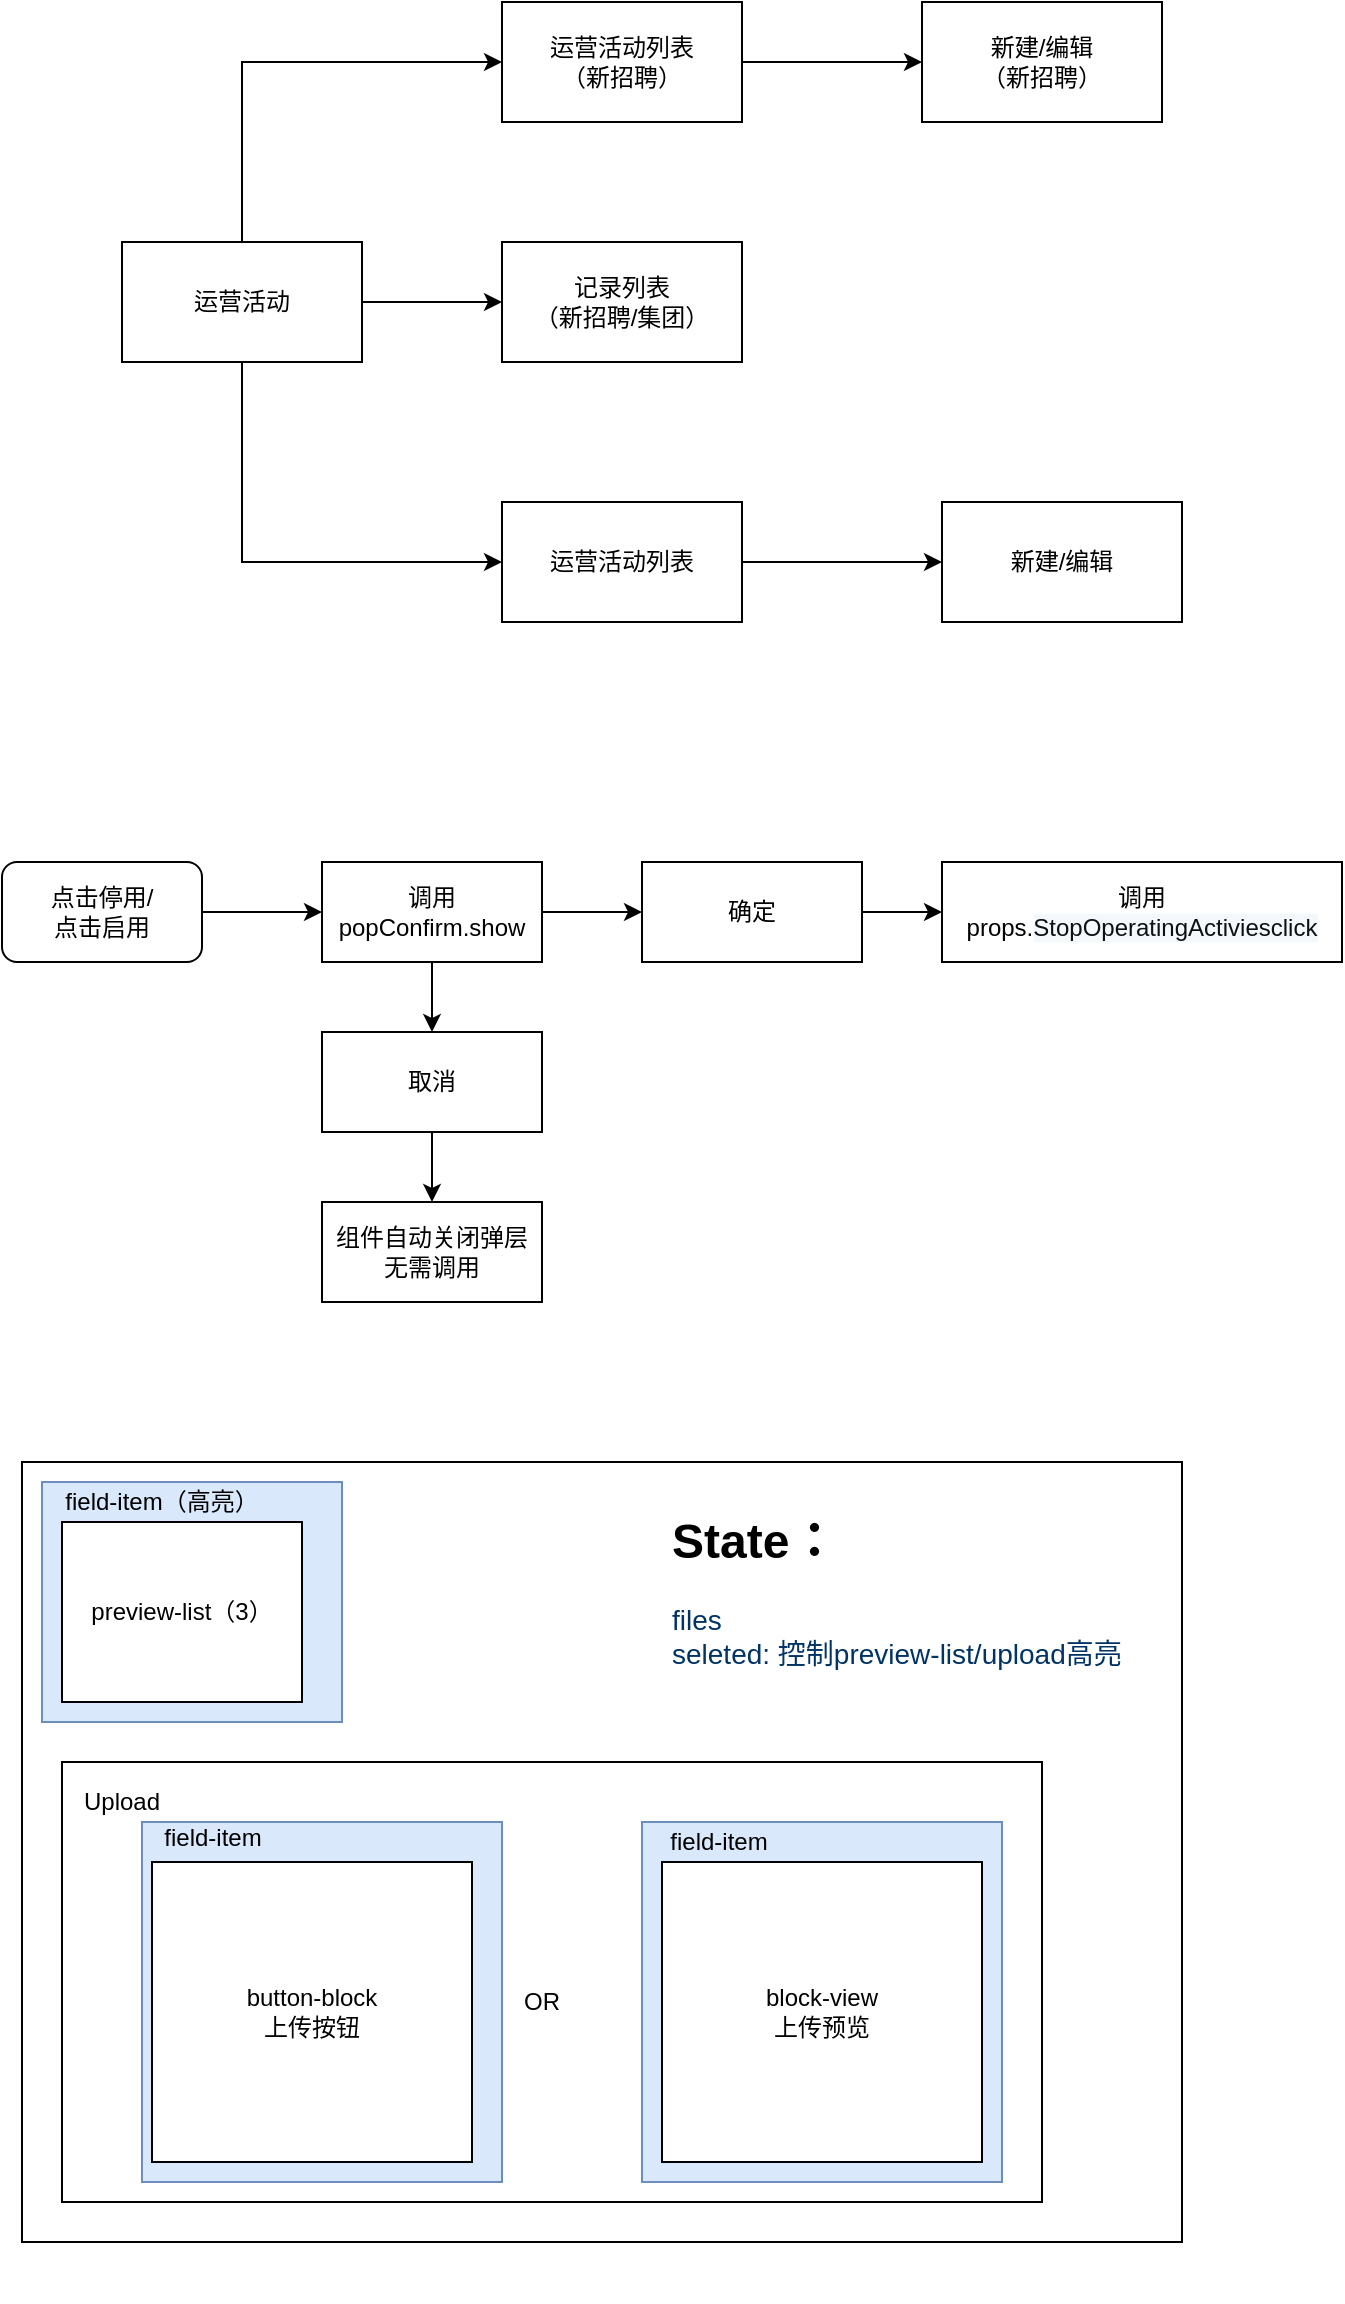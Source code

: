 <mxfile version="14.9.2" type="github">
  <diagram id="uQdcCLFuXmKUxZTlDSwe" name="Page-1">
    <mxGraphModel dx="815" dy="454" grid="1" gridSize="10" guides="1" tooltips="1" connect="1" arrows="1" fold="1" page="1" pageScale="1" pageWidth="827" pageHeight="1169" math="0" shadow="0">
      <root>
        <mxCell id="0" />
        <mxCell id="1" parent="0" />
        <mxCell id="zeRPtV-9chm9f-WD7Bdk-11" value="" style="rounded=0;whiteSpace=wrap;html=1;" vertex="1" parent="1">
          <mxGeometry x="20" y="750" width="580" height="390" as="geometry" />
        </mxCell>
        <mxCell id="zeRPtV-9chm9f-WD7Bdk-1" value="" style="rounded=0;whiteSpace=wrap;html=1;" vertex="1" parent="1">
          <mxGeometry x="40" y="900" width="490" height="220" as="geometry" />
        </mxCell>
        <mxCell id="zeRPtV-9chm9f-WD7Bdk-29" value="" style="rounded=0;whiteSpace=wrap;html=1;fillColor=#dae8fc;strokeColor=#6c8ebf;" vertex="1" parent="1">
          <mxGeometry x="330" y="930" width="180" height="180" as="geometry" />
        </mxCell>
        <mxCell id="zeRPtV-9chm9f-WD7Bdk-17" value="" style="group" vertex="1" connectable="0" parent="1">
          <mxGeometry x="30" y="760" width="150" height="120" as="geometry" />
        </mxCell>
        <mxCell id="zeRPtV-9chm9f-WD7Bdk-14" value="" style="rounded=0;whiteSpace=wrap;html=1;fillColor=#dae8fc;strokeColor=#6c8ebf;" vertex="1" parent="zeRPtV-9chm9f-WD7Bdk-17">
          <mxGeometry width="150" height="120" as="geometry" />
        </mxCell>
        <mxCell id="zeRPtV-9chm9f-WD7Bdk-16" value="field-item（高亮）" style="text;html=1;strokeColor=none;fillColor=none;align=center;verticalAlign=middle;whiteSpace=wrap;rounded=0;" vertex="1" parent="zeRPtV-9chm9f-WD7Bdk-17">
          <mxGeometry width="120" height="20" as="geometry" />
        </mxCell>
        <mxCell id="j6MkGg1ogtxynCnO4_IL-4" style="edgeStyle=orthogonalEdgeStyle;rounded=0;orthogonalLoop=1;jettySize=auto;html=1;exitX=0.5;exitY=0;exitDx=0;exitDy=0;entryX=0;entryY=0.5;entryDx=0;entryDy=0;" parent="1" source="j6MkGg1ogtxynCnO4_IL-1" target="j6MkGg1ogtxynCnO4_IL-2" edge="1">
          <mxGeometry relative="1" as="geometry" />
        </mxCell>
        <mxCell id="j6MkGg1ogtxynCnO4_IL-5" style="edgeStyle=orthogonalEdgeStyle;rounded=0;orthogonalLoop=1;jettySize=auto;html=1;exitX=0.5;exitY=1;exitDx=0;exitDy=0;entryX=0;entryY=0.5;entryDx=0;entryDy=0;" parent="1" source="j6MkGg1ogtxynCnO4_IL-1" target="j6MkGg1ogtxynCnO4_IL-3" edge="1">
          <mxGeometry relative="1" as="geometry" />
        </mxCell>
        <mxCell id="j6MkGg1ogtxynCnO4_IL-11" style="edgeStyle=orthogonalEdgeStyle;rounded=0;orthogonalLoop=1;jettySize=auto;html=1;exitX=1;exitY=0.5;exitDx=0;exitDy=0;entryX=0;entryY=0.5;entryDx=0;entryDy=0;" parent="1" source="j6MkGg1ogtxynCnO4_IL-1" target="j6MkGg1ogtxynCnO4_IL-10" edge="1">
          <mxGeometry relative="1" as="geometry" />
        </mxCell>
        <mxCell id="j6MkGg1ogtxynCnO4_IL-1" value="运营活动" style="rounded=0;whiteSpace=wrap;html=1;" parent="1" vertex="1">
          <mxGeometry x="70" y="140" width="120" height="60" as="geometry" />
        </mxCell>
        <mxCell id="j6MkGg1ogtxynCnO4_IL-7" style="edgeStyle=orthogonalEdgeStyle;rounded=0;orthogonalLoop=1;jettySize=auto;html=1;exitX=1;exitY=0.5;exitDx=0;exitDy=0;entryX=0;entryY=0.5;entryDx=0;entryDy=0;" parent="1" source="j6MkGg1ogtxynCnO4_IL-2" target="j6MkGg1ogtxynCnO4_IL-6" edge="1">
          <mxGeometry relative="1" as="geometry" />
        </mxCell>
        <mxCell id="j6MkGg1ogtxynCnO4_IL-2" value="运营活动列表&lt;br&gt;（新招聘）" style="rounded=0;whiteSpace=wrap;html=1;" parent="1" vertex="1">
          <mxGeometry x="260" y="20" width="120" height="60" as="geometry" />
        </mxCell>
        <mxCell id="j6MkGg1ogtxynCnO4_IL-9" style="edgeStyle=orthogonalEdgeStyle;rounded=0;orthogonalLoop=1;jettySize=auto;html=1;exitX=1;exitY=0.5;exitDx=0;exitDy=0;" parent="1" source="j6MkGg1ogtxynCnO4_IL-3" target="j6MkGg1ogtxynCnO4_IL-8" edge="1">
          <mxGeometry relative="1" as="geometry" />
        </mxCell>
        <mxCell id="j6MkGg1ogtxynCnO4_IL-3" value="运营活动列表" style="rounded=0;whiteSpace=wrap;html=1;" parent="1" vertex="1">
          <mxGeometry x="260" y="270" width="120" height="60" as="geometry" />
        </mxCell>
        <mxCell id="j6MkGg1ogtxynCnO4_IL-6" value="新建/编辑&lt;br&gt;（新招聘）" style="rounded=0;whiteSpace=wrap;html=1;" parent="1" vertex="1">
          <mxGeometry x="470" y="20" width="120" height="60" as="geometry" />
        </mxCell>
        <mxCell id="j6MkGg1ogtxynCnO4_IL-8" value="新建/编辑" style="rounded=0;whiteSpace=wrap;html=1;" parent="1" vertex="1">
          <mxGeometry x="480" y="270" width="120" height="60" as="geometry" />
        </mxCell>
        <mxCell id="j6MkGg1ogtxynCnO4_IL-10" value="记录列表&lt;br&gt;（新招聘/集团）" style="rounded=0;whiteSpace=wrap;html=1;" parent="1" vertex="1">
          <mxGeometry x="260" y="140" width="120" height="60" as="geometry" />
        </mxCell>
        <mxCell id="ktz7YclkelEAK5icWW0T-5" style="edgeStyle=orthogonalEdgeStyle;rounded=0;orthogonalLoop=1;jettySize=auto;html=1;exitX=1;exitY=0.5;exitDx=0;exitDy=0;entryX=0;entryY=0.5;entryDx=0;entryDy=0;" parent="1" source="ktz7YclkelEAK5icWW0T-1" target="ktz7YclkelEAK5icWW0T-2" edge="1">
          <mxGeometry relative="1" as="geometry" />
        </mxCell>
        <mxCell id="ktz7YclkelEAK5icWW0T-1" value="点击停用/&lt;br&gt;点击启用" style="rounded=1;whiteSpace=wrap;html=1;" parent="1" vertex="1">
          <mxGeometry x="10" y="450" width="100" height="50" as="geometry" />
        </mxCell>
        <mxCell id="ktz7YclkelEAK5icWW0T-6" style="edgeStyle=orthogonalEdgeStyle;rounded=0;orthogonalLoop=1;jettySize=auto;html=1;exitX=1;exitY=0.5;exitDx=0;exitDy=0;entryX=0;entryY=0.5;entryDx=0;entryDy=0;" parent="1" source="ktz7YclkelEAK5icWW0T-2" target="ktz7YclkelEAK5icWW0T-3" edge="1">
          <mxGeometry relative="1" as="geometry" />
        </mxCell>
        <mxCell id="ktz7YclkelEAK5icWW0T-9" style="edgeStyle=orthogonalEdgeStyle;rounded=0;orthogonalLoop=1;jettySize=auto;html=1;exitX=0.5;exitY=1;exitDx=0;exitDy=0;entryX=0.5;entryY=0;entryDx=0;entryDy=0;" parent="1" source="ktz7YclkelEAK5icWW0T-2" target="ktz7YclkelEAK5icWW0T-8" edge="1">
          <mxGeometry relative="1" as="geometry" />
        </mxCell>
        <mxCell id="ktz7YclkelEAK5icWW0T-2" value="调用popConfirm.show" style="rounded=0;whiteSpace=wrap;html=1;" parent="1" vertex="1">
          <mxGeometry x="170" y="450" width="110" height="50" as="geometry" />
        </mxCell>
        <mxCell id="ktz7YclkelEAK5icWW0T-7" style="edgeStyle=orthogonalEdgeStyle;rounded=0;orthogonalLoop=1;jettySize=auto;html=1;exitX=1;exitY=0.5;exitDx=0;exitDy=0;entryX=0;entryY=0.5;entryDx=0;entryDy=0;" parent="1" source="ktz7YclkelEAK5icWW0T-3" target="ktz7YclkelEAK5icWW0T-4" edge="1">
          <mxGeometry relative="1" as="geometry" />
        </mxCell>
        <mxCell id="ktz7YclkelEAK5icWW0T-3" value="确定" style="rounded=0;whiteSpace=wrap;html=1;" parent="1" vertex="1">
          <mxGeometry x="330" y="450" width="110" height="50" as="geometry" />
        </mxCell>
        <mxCell id="ktz7YclkelEAK5icWW0T-4" value="调用props.&lt;span style=&quot;color: rgb(14 , 17 , 20) ; background-color: rgb(245 , 248 , 250)&quot;&gt;StopOperatingActiviesclick&lt;/span&gt;" style="rounded=0;whiteSpace=wrap;html=1;" parent="1" vertex="1">
          <mxGeometry x="480" y="450" width="200" height="50" as="geometry" />
        </mxCell>
        <mxCell id="ktz7YclkelEAK5icWW0T-11" style="edgeStyle=orthogonalEdgeStyle;rounded=0;orthogonalLoop=1;jettySize=auto;html=1;exitX=0.5;exitY=1;exitDx=0;exitDy=0;entryX=0.5;entryY=0;entryDx=0;entryDy=0;" parent="1" source="ktz7YclkelEAK5icWW0T-8" target="ktz7YclkelEAK5icWW0T-10" edge="1">
          <mxGeometry relative="1" as="geometry" />
        </mxCell>
        <mxCell id="ktz7YclkelEAK5icWW0T-8" value="取消" style="rounded=0;whiteSpace=wrap;html=1;" parent="1" vertex="1">
          <mxGeometry x="170" y="535" width="110" height="50" as="geometry" />
        </mxCell>
        <mxCell id="ktz7YclkelEAK5icWW0T-10" value="组件自动关闭弹层&lt;br&gt;无需调用" style="rounded=0;whiteSpace=wrap;html=1;" parent="1" vertex="1">
          <mxGeometry x="170" y="620" width="110" height="50" as="geometry" />
        </mxCell>
        <mxCell id="zeRPtV-9chm9f-WD7Bdk-2" value="Upload" style="text;html=1;strokeColor=none;fillColor=none;align=center;verticalAlign=middle;whiteSpace=wrap;rounded=0;" vertex="1" parent="1">
          <mxGeometry x="50" y="910" width="40" height="20" as="geometry" />
        </mxCell>
        <mxCell id="zeRPtV-9chm9f-WD7Bdk-7" value="OR" style="text;html=1;strokeColor=none;fillColor=none;align=center;verticalAlign=middle;whiteSpace=wrap;rounded=0;" vertex="1" parent="1">
          <mxGeometry x="260" y="1010" width="40" height="20" as="geometry" />
        </mxCell>
        <mxCell id="zeRPtV-9chm9f-WD7Bdk-12" value="preview-list（3）" style="rounded=0;whiteSpace=wrap;html=1;" vertex="1" parent="1">
          <mxGeometry x="40" y="780" width="120" height="90" as="geometry" />
        </mxCell>
        <mxCell id="zeRPtV-9chm9f-WD7Bdk-13" value="&lt;h1&gt;State：&lt;/h1&gt;&lt;p&gt;&lt;span style=&quot;color: rgb(0 , 51 , 102) ; font-family: , , &amp;#34;segoe ui&amp;#34; , &amp;#34;roboto&amp;#34; , &amp;#34;oxygen&amp;#34; , &amp;#34;ubuntu&amp;#34; , &amp;#34;fira sans&amp;#34; , &amp;#34;droid sans&amp;#34; , &amp;#34;helvetica neue&amp;#34; , sans-serif ; font-size: 14px ; background-color: rgb(255 , 255 , 255)&quot;&gt;files&lt;br&gt;&lt;/span&gt;&lt;span style=&quot;color: rgb(0 , 51 , 102) ; font-family: , , &amp;#34;segoe ui&amp;#34; , &amp;#34;roboto&amp;#34; , &amp;#34;oxygen&amp;#34; , &amp;#34;ubuntu&amp;#34; , &amp;#34;fira sans&amp;#34; , &amp;#34;droid sans&amp;#34; , &amp;#34;helvetica neue&amp;#34; , sans-serif ; font-size: 14px ; background-color: rgb(255 , 255 , 255)&quot;&gt;seleted: 控制preview-list/upload高亮&lt;/span&gt;&lt;br&gt;&lt;/p&gt;" style="text;html=1;strokeColor=none;fillColor=none;spacing=5;spacingTop=-20;whiteSpace=wrap;overflow=hidden;rounded=0;" vertex="1" parent="1">
          <mxGeometry x="340" y="770" width="240" height="120" as="geometry" />
        </mxCell>
        <mxCell id="zeRPtV-9chm9f-WD7Bdk-30" value="" style="group" vertex="1" connectable="0" parent="1">
          <mxGeometry x="340" y="950" width="160" height="160" as="geometry" />
        </mxCell>
        <mxCell id="zeRPtV-9chm9f-WD7Bdk-31" value="" style="group" vertex="1" connectable="0" parent="zeRPtV-9chm9f-WD7Bdk-30">
          <mxGeometry width="160" height="150" as="geometry" />
        </mxCell>
        <mxCell id="zeRPtV-9chm9f-WD7Bdk-5" value="" style="rounded=0;whiteSpace=wrap;html=1;" vertex="1" parent="zeRPtV-9chm9f-WD7Bdk-31">
          <mxGeometry width="160" height="150" as="geometry" />
        </mxCell>
        <mxCell id="zeRPtV-9chm9f-WD7Bdk-6" value="block-view&lt;br&gt;上传预览" style="text;html=1;strokeColor=none;fillColor=none;align=center;verticalAlign=middle;whiteSpace=wrap;rounded=0;" vertex="1" parent="zeRPtV-9chm9f-WD7Bdk-31">
          <mxGeometry x="30" y="65" width="100" height="20" as="geometry" />
        </mxCell>
        <mxCell id="zeRPtV-9chm9f-WD7Bdk-19" value="" style="rounded=0;whiteSpace=wrap;html=1;fillColor=#dae8fc;strokeColor=#6c8ebf;" vertex="1" parent="1">
          <mxGeometry x="80" y="930" width="180" height="180" as="geometry" />
        </mxCell>
        <mxCell id="zeRPtV-9chm9f-WD7Bdk-20" value="field-item" style="text;html=1;strokeColor=none;fillColor=none;align=center;verticalAlign=middle;whiteSpace=wrap;rounded=0;" vertex="1" parent="1">
          <mxGeometry x="70" y="923.67" width="90.667" height="28.333" as="geometry" />
        </mxCell>
        <mxCell id="zeRPtV-9chm9f-WD7Bdk-21" value="" style="group" vertex="1" connectable="0" parent="1">
          <mxGeometry x="120" y="1010" width="160" height="160" as="geometry" />
        </mxCell>
        <mxCell id="zeRPtV-9chm9f-WD7Bdk-4" value="update-block" style="text;html=1;strokeColor=none;fillColor=none;align=center;verticalAlign=middle;whiteSpace=wrap;rounded=0;" vertex="1" parent="zeRPtV-9chm9f-WD7Bdk-21">
          <mxGeometry x="30" y="65" width="100" height="20" as="geometry" />
        </mxCell>
        <mxCell id="zeRPtV-9chm9f-WD7Bdk-3" value="button-block&lt;br&gt;上传按钮" style="rounded=0;whiteSpace=wrap;html=1;" vertex="1" parent="1">
          <mxGeometry x="85" y="950" width="160" height="150" as="geometry" />
        </mxCell>
        <mxCell id="zeRPtV-9chm9f-WD7Bdk-32" value="field-item" style="text;html=1;strokeColor=none;fillColor=none;align=center;verticalAlign=middle;whiteSpace=wrap;rounded=0;" vertex="1" parent="1">
          <mxGeometry x="323" y="926" width="90.667" height="28.333" as="geometry" />
        </mxCell>
      </root>
    </mxGraphModel>
  </diagram>
</mxfile>
